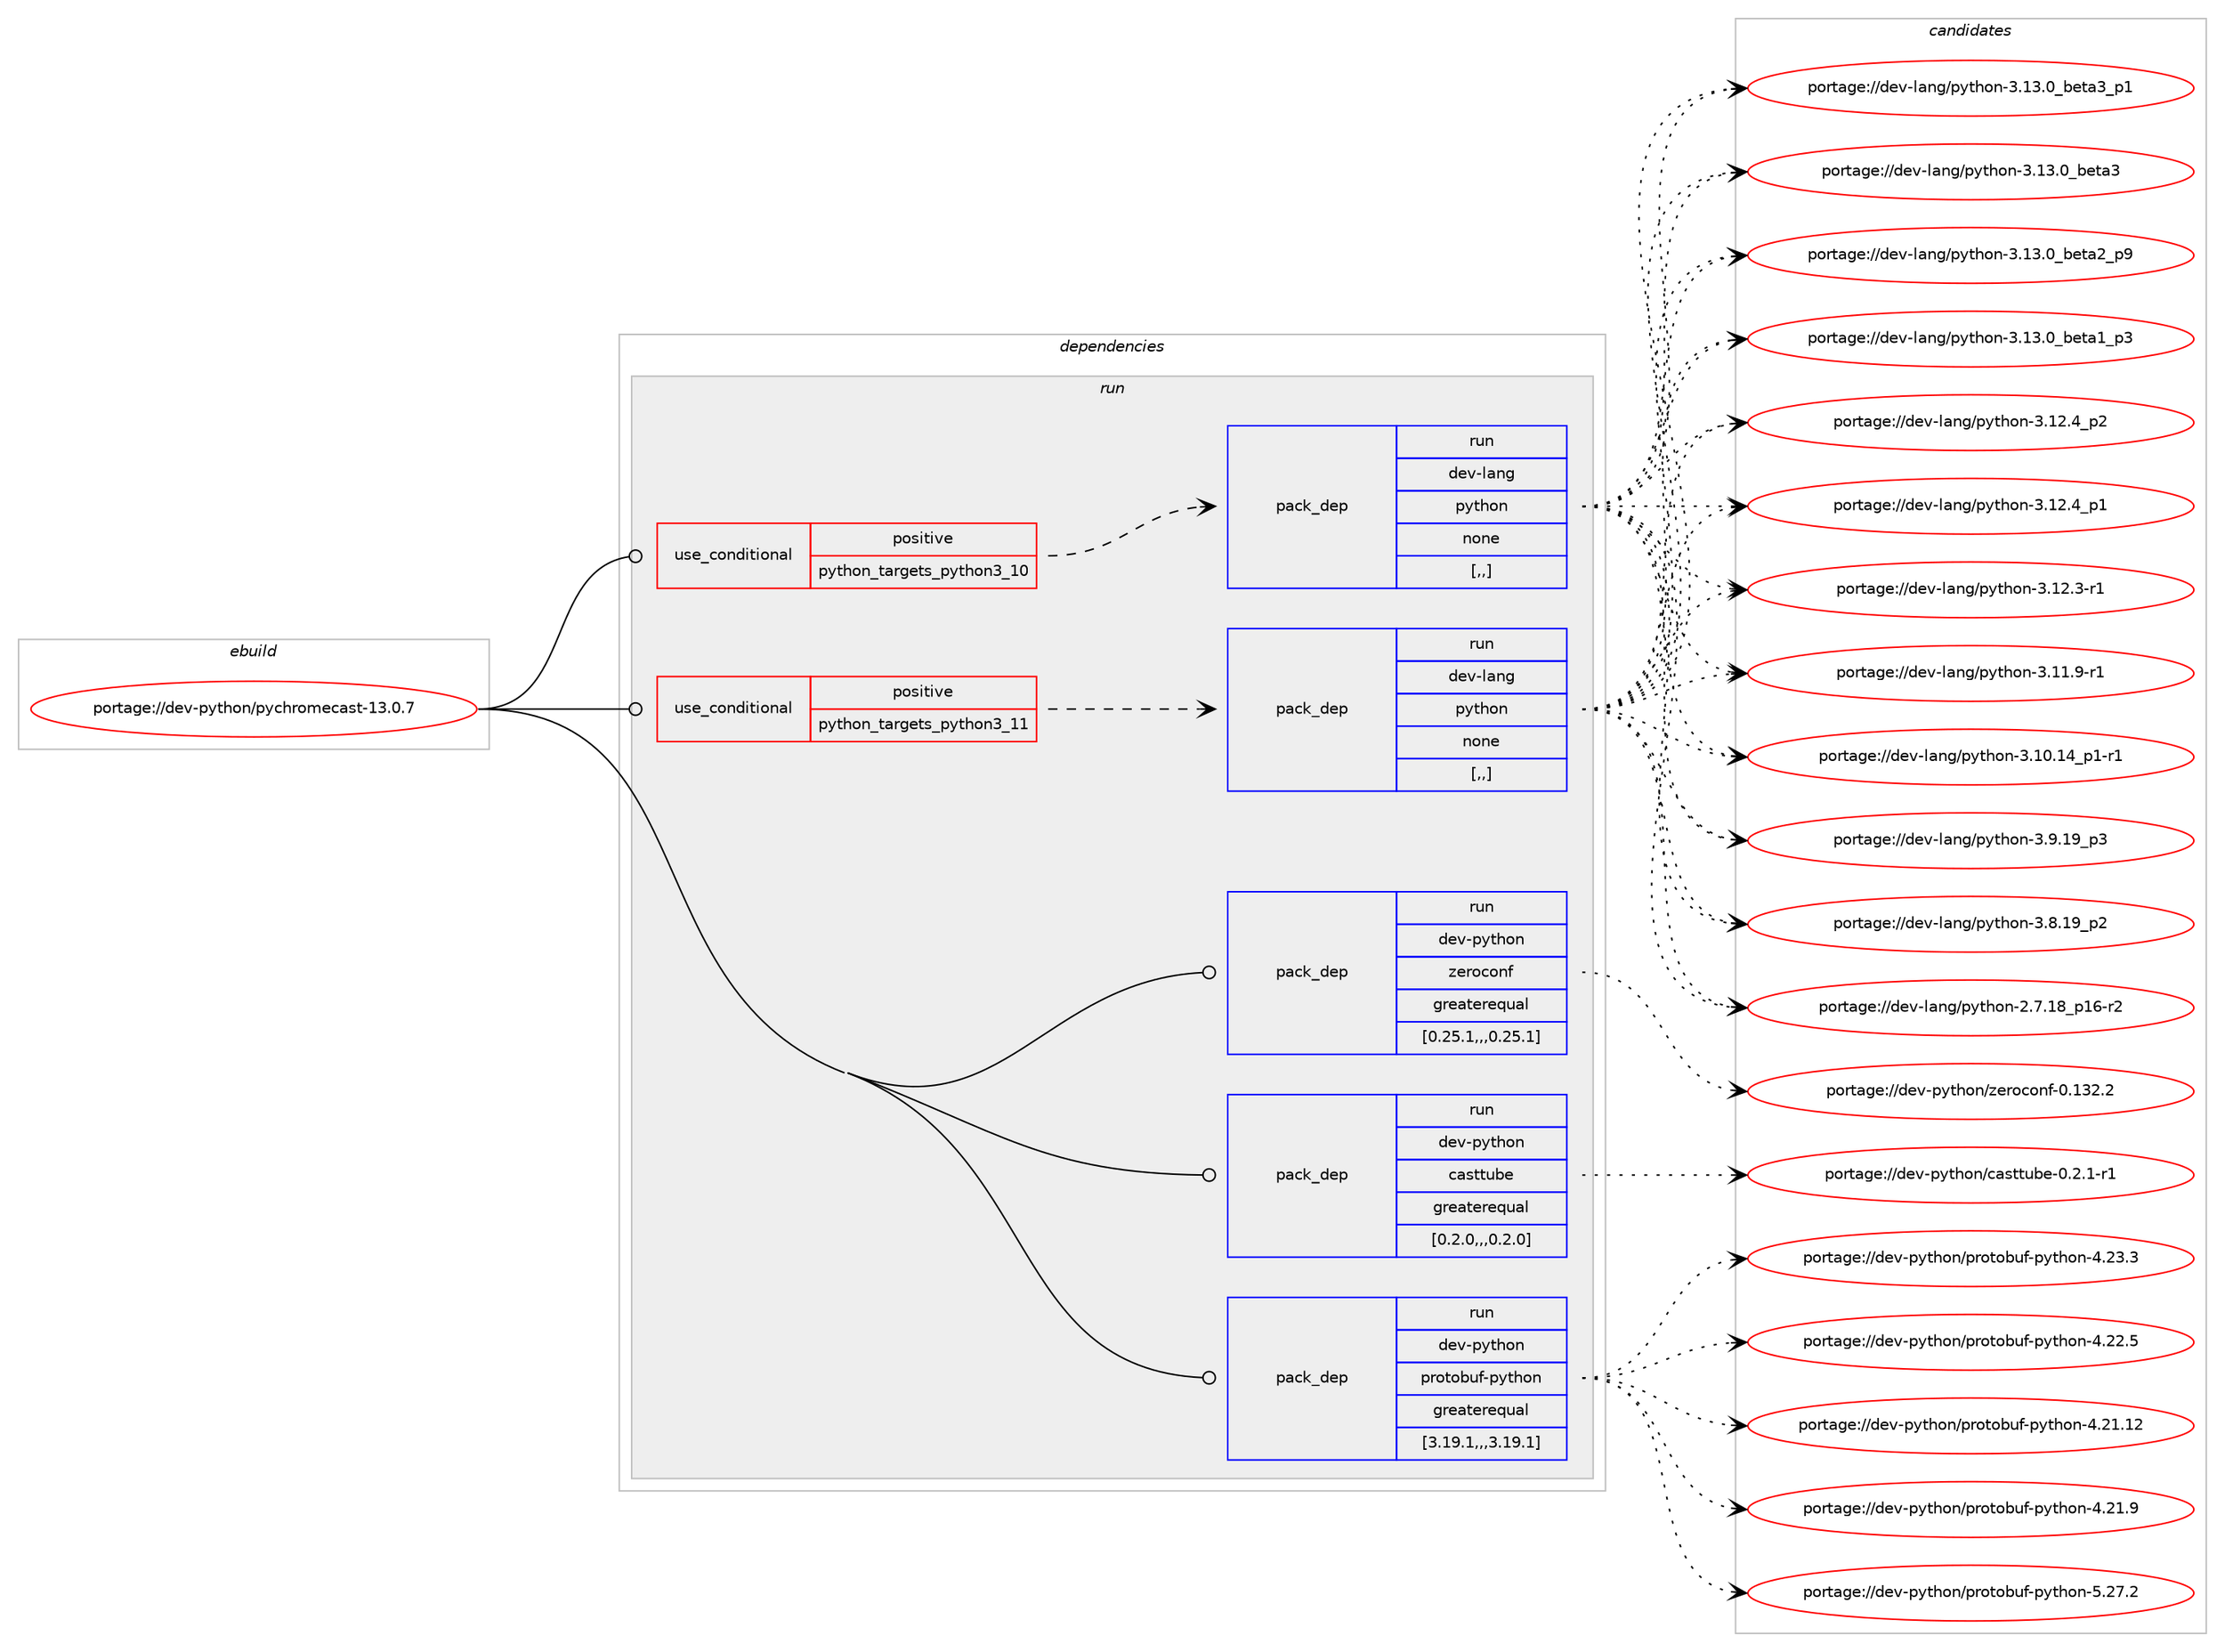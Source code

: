 digraph prolog {

# *************
# Graph options
# *************

newrank=true;
concentrate=true;
compound=true;
graph [rankdir=LR,fontname=Helvetica,fontsize=10,ranksep=1.5];#, ranksep=2.5, nodesep=0.2];
edge  [arrowhead=vee];
node  [fontname=Helvetica,fontsize=10];

# **********
# The ebuild
# **********

subgraph cluster_leftcol {
color=gray;
label=<<i>ebuild</i>>;
id [label="portage://dev-python/pychromecast-13.0.7", color=red, width=4, href="../dev-python/pychromecast-13.0.7.svg"];
}

# ****************
# The dependencies
# ****************

subgraph cluster_midcol {
color=gray;
label=<<i>dependencies</i>>;
subgraph cluster_compile {
fillcolor="#eeeeee";
style=filled;
label=<<i>compile</i>>;
}
subgraph cluster_compileandrun {
fillcolor="#eeeeee";
style=filled;
label=<<i>compile and run</i>>;
}
subgraph cluster_run {
fillcolor="#eeeeee";
style=filled;
label=<<i>run</i>>;
subgraph cond36568 {
dependency155661 [label=<<TABLE BORDER="0" CELLBORDER="1" CELLSPACING="0" CELLPADDING="4"><TR><TD ROWSPAN="3" CELLPADDING="10">use_conditional</TD></TR><TR><TD>positive</TD></TR><TR><TD>python_targets_python3_10</TD></TR></TABLE>>, shape=none, color=red];
subgraph pack117842 {
dependency155662 [label=<<TABLE BORDER="0" CELLBORDER="1" CELLSPACING="0" CELLPADDING="4" WIDTH="220"><TR><TD ROWSPAN="6" CELLPADDING="30">pack_dep</TD></TR><TR><TD WIDTH="110">run</TD></TR><TR><TD>dev-lang</TD></TR><TR><TD>python</TD></TR><TR><TD>none</TD></TR><TR><TD>[,,]</TD></TR></TABLE>>, shape=none, color=blue];
}
dependency155661:e -> dependency155662:w [weight=20,style="dashed",arrowhead="vee"];
}
id:e -> dependency155661:w [weight=20,style="solid",arrowhead="odot"];
subgraph cond36569 {
dependency155663 [label=<<TABLE BORDER="0" CELLBORDER="1" CELLSPACING="0" CELLPADDING="4"><TR><TD ROWSPAN="3" CELLPADDING="10">use_conditional</TD></TR><TR><TD>positive</TD></TR><TR><TD>python_targets_python3_11</TD></TR></TABLE>>, shape=none, color=red];
subgraph pack117843 {
dependency155664 [label=<<TABLE BORDER="0" CELLBORDER="1" CELLSPACING="0" CELLPADDING="4" WIDTH="220"><TR><TD ROWSPAN="6" CELLPADDING="30">pack_dep</TD></TR><TR><TD WIDTH="110">run</TD></TR><TR><TD>dev-lang</TD></TR><TR><TD>python</TD></TR><TR><TD>none</TD></TR><TR><TD>[,,]</TD></TR></TABLE>>, shape=none, color=blue];
}
dependency155663:e -> dependency155664:w [weight=20,style="dashed",arrowhead="vee"];
}
id:e -> dependency155663:w [weight=20,style="solid",arrowhead="odot"];
subgraph pack117844 {
dependency155665 [label=<<TABLE BORDER="0" CELLBORDER="1" CELLSPACING="0" CELLPADDING="4" WIDTH="220"><TR><TD ROWSPAN="6" CELLPADDING="30">pack_dep</TD></TR><TR><TD WIDTH="110">run</TD></TR><TR><TD>dev-python</TD></TR><TR><TD>casttube</TD></TR><TR><TD>greaterequal</TD></TR><TR><TD>[0.2.0,,,0.2.0]</TD></TR></TABLE>>, shape=none, color=blue];
}
id:e -> dependency155665:w [weight=20,style="solid",arrowhead="odot"];
subgraph pack117845 {
dependency155666 [label=<<TABLE BORDER="0" CELLBORDER="1" CELLSPACING="0" CELLPADDING="4" WIDTH="220"><TR><TD ROWSPAN="6" CELLPADDING="30">pack_dep</TD></TR><TR><TD WIDTH="110">run</TD></TR><TR><TD>dev-python</TD></TR><TR><TD>protobuf-python</TD></TR><TR><TD>greaterequal</TD></TR><TR><TD>[3.19.1,,,3.19.1]</TD></TR></TABLE>>, shape=none, color=blue];
}
id:e -> dependency155666:w [weight=20,style="solid",arrowhead="odot"];
subgraph pack117846 {
dependency155667 [label=<<TABLE BORDER="0" CELLBORDER="1" CELLSPACING="0" CELLPADDING="4" WIDTH="220"><TR><TD ROWSPAN="6" CELLPADDING="30">pack_dep</TD></TR><TR><TD WIDTH="110">run</TD></TR><TR><TD>dev-python</TD></TR><TR><TD>zeroconf</TD></TR><TR><TD>greaterequal</TD></TR><TR><TD>[0.25.1,,,0.25.1]</TD></TR></TABLE>>, shape=none, color=blue];
}
id:e -> dependency155667:w [weight=20,style="solid",arrowhead="odot"];
}
}

# **************
# The candidates
# **************

subgraph cluster_choices {
rank=same;
color=gray;
label=<<i>candidates</i>>;

subgraph choice117842 {
color=black;
nodesep=1;
choice10010111845108971101034711212111610411111045514649514648959810111697519511249 [label="portage://dev-lang/python-3.13.0_beta3_p1", color=red, width=4,href="../dev-lang/python-3.13.0_beta3_p1.svg"];
choice1001011184510897110103471121211161041111104551464951464895981011169751 [label="portage://dev-lang/python-3.13.0_beta3", color=red, width=4,href="../dev-lang/python-3.13.0_beta3.svg"];
choice10010111845108971101034711212111610411111045514649514648959810111697509511257 [label="portage://dev-lang/python-3.13.0_beta2_p9", color=red, width=4,href="../dev-lang/python-3.13.0_beta2_p9.svg"];
choice10010111845108971101034711212111610411111045514649514648959810111697499511251 [label="portage://dev-lang/python-3.13.0_beta1_p3", color=red, width=4,href="../dev-lang/python-3.13.0_beta1_p3.svg"];
choice100101118451089711010347112121116104111110455146495046529511250 [label="portage://dev-lang/python-3.12.4_p2", color=red, width=4,href="../dev-lang/python-3.12.4_p2.svg"];
choice100101118451089711010347112121116104111110455146495046529511249 [label="portage://dev-lang/python-3.12.4_p1", color=red, width=4,href="../dev-lang/python-3.12.4_p1.svg"];
choice100101118451089711010347112121116104111110455146495046514511449 [label="portage://dev-lang/python-3.12.3-r1", color=red, width=4,href="../dev-lang/python-3.12.3-r1.svg"];
choice100101118451089711010347112121116104111110455146494946574511449 [label="portage://dev-lang/python-3.11.9-r1", color=red, width=4,href="../dev-lang/python-3.11.9-r1.svg"];
choice100101118451089711010347112121116104111110455146494846495295112494511449 [label="portage://dev-lang/python-3.10.14_p1-r1", color=red, width=4,href="../dev-lang/python-3.10.14_p1-r1.svg"];
choice100101118451089711010347112121116104111110455146574649579511251 [label="portage://dev-lang/python-3.9.19_p3", color=red, width=4,href="../dev-lang/python-3.9.19_p3.svg"];
choice100101118451089711010347112121116104111110455146564649579511250 [label="portage://dev-lang/python-3.8.19_p2", color=red, width=4,href="../dev-lang/python-3.8.19_p2.svg"];
choice100101118451089711010347112121116104111110455046554649569511249544511450 [label="portage://dev-lang/python-2.7.18_p16-r2", color=red, width=4,href="../dev-lang/python-2.7.18_p16-r2.svg"];
dependency155662:e -> choice10010111845108971101034711212111610411111045514649514648959810111697519511249:w [style=dotted,weight="100"];
dependency155662:e -> choice1001011184510897110103471121211161041111104551464951464895981011169751:w [style=dotted,weight="100"];
dependency155662:e -> choice10010111845108971101034711212111610411111045514649514648959810111697509511257:w [style=dotted,weight="100"];
dependency155662:e -> choice10010111845108971101034711212111610411111045514649514648959810111697499511251:w [style=dotted,weight="100"];
dependency155662:e -> choice100101118451089711010347112121116104111110455146495046529511250:w [style=dotted,weight="100"];
dependency155662:e -> choice100101118451089711010347112121116104111110455146495046529511249:w [style=dotted,weight="100"];
dependency155662:e -> choice100101118451089711010347112121116104111110455146495046514511449:w [style=dotted,weight="100"];
dependency155662:e -> choice100101118451089711010347112121116104111110455146494946574511449:w [style=dotted,weight="100"];
dependency155662:e -> choice100101118451089711010347112121116104111110455146494846495295112494511449:w [style=dotted,weight="100"];
dependency155662:e -> choice100101118451089711010347112121116104111110455146574649579511251:w [style=dotted,weight="100"];
dependency155662:e -> choice100101118451089711010347112121116104111110455146564649579511250:w [style=dotted,weight="100"];
dependency155662:e -> choice100101118451089711010347112121116104111110455046554649569511249544511450:w [style=dotted,weight="100"];
}
subgraph choice117843 {
color=black;
nodesep=1;
choice10010111845108971101034711212111610411111045514649514648959810111697519511249 [label="portage://dev-lang/python-3.13.0_beta3_p1", color=red, width=4,href="../dev-lang/python-3.13.0_beta3_p1.svg"];
choice1001011184510897110103471121211161041111104551464951464895981011169751 [label="portage://dev-lang/python-3.13.0_beta3", color=red, width=4,href="../dev-lang/python-3.13.0_beta3.svg"];
choice10010111845108971101034711212111610411111045514649514648959810111697509511257 [label="portage://dev-lang/python-3.13.0_beta2_p9", color=red, width=4,href="../dev-lang/python-3.13.0_beta2_p9.svg"];
choice10010111845108971101034711212111610411111045514649514648959810111697499511251 [label="portage://dev-lang/python-3.13.0_beta1_p3", color=red, width=4,href="../dev-lang/python-3.13.0_beta1_p3.svg"];
choice100101118451089711010347112121116104111110455146495046529511250 [label="portage://dev-lang/python-3.12.4_p2", color=red, width=4,href="../dev-lang/python-3.12.4_p2.svg"];
choice100101118451089711010347112121116104111110455146495046529511249 [label="portage://dev-lang/python-3.12.4_p1", color=red, width=4,href="../dev-lang/python-3.12.4_p1.svg"];
choice100101118451089711010347112121116104111110455146495046514511449 [label="portage://dev-lang/python-3.12.3-r1", color=red, width=4,href="../dev-lang/python-3.12.3-r1.svg"];
choice100101118451089711010347112121116104111110455146494946574511449 [label="portage://dev-lang/python-3.11.9-r1", color=red, width=4,href="../dev-lang/python-3.11.9-r1.svg"];
choice100101118451089711010347112121116104111110455146494846495295112494511449 [label="portage://dev-lang/python-3.10.14_p1-r1", color=red, width=4,href="../dev-lang/python-3.10.14_p1-r1.svg"];
choice100101118451089711010347112121116104111110455146574649579511251 [label="portage://dev-lang/python-3.9.19_p3", color=red, width=4,href="../dev-lang/python-3.9.19_p3.svg"];
choice100101118451089711010347112121116104111110455146564649579511250 [label="portage://dev-lang/python-3.8.19_p2", color=red, width=4,href="../dev-lang/python-3.8.19_p2.svg"];
choice100101118451089711010347112121116104111110455046554649569511249544511450 [label="portage://dev-lang/python-2.7.18_p16-r2", color=red, width=4,href="../dev-lang/python-2.7.18_p16-r2.svg"];
dependency155664:e -> choice10010111845108971101034711212111610411111045514649514648959810111697519511249:w [style=dotted,weight="100"];
dependency155664:e -> choice1001011184510897110103471121211161041111104551464951464895981011169751:w [style=dotted,weight="100"];
dependency155664:e -> choice10010111845108971101034711212111610411111045514649514648959810111697509511257:w [style=dotted,weight="100"];
dependency155664:e -> choice10010111845108971101034711212111610411111045514649514648959810111697499511251:w [style=dotted,weight="100"];
dependency155664:e -> choice100101118451089711010347112121116104111110455146495046529511250:w [style=dotted,weight="100"];
dependency155664:e -> choice100101118451089711010347112121116104111110455146495046529511249:w [style=dotted,weight="100"];
dependency155664:e -> choice100101118451089711010347112121116104111110455146495046514511449:w [style=dotted,weight="100"];
dependency155664:e -> choice100101118451089711010347112121116104111110455146494946574511449:w [style=dotted,weight="100"];
dependency155664:e -> choice100101118451089711010347112121116104111110455146494846495295112494511449:w [style=dotted,weight="100"];
dependency155664:e -> choice100101118451089711010347112121116104111110455146574649579511251:w [style=dotted,weight="100"];
dependency155664:e -> choice100101118451089711010347112121116104111110455146564649579511250:w [style=dotted,weight="100"];
dependency155664:e -> choice100101118451089711010347112121116104111110455046554649569511249544511450:w [style=dotted,weight="100"];
}
subgraph choice117844 {
color=black;
nodesep=1;
choice10010111845112121116104111110479997115116116117981014548465046494511449 [label="portage://dev-python/casttube-0.2.1-r1", color=red, width=4,href="../dev-python/casttube-0.2.1-r1.svg"];
dependency155665:e -> choice10010111845112121116104111110479997115116116117981014548465046494511449:w [style=dotted,weight="100"];
}
subgraph choice117845 {
color=black;
nodesep=1;
choice1001011184511212111610411111047112114111116111981171024511212111610411111045534650554650 [label="portage://dev-python/protobuf-python-5.27.2", color=red, width=4,href="../dev-python/protobuf-python-5.27.2.svg"];
choice1001011184511212111610411111047112114111116111981171024511212111610411111045524650514651 [label="portage://dev-python/protobuf-python-4.23.3", color=red, width=4,href="../dev-python/protobuf-python-4.23.3.svg"];
choice1001011184511212111610411111047112114111116111981171024511212111610411111045524650504653 [label="portage://dev-python/protobuf-python-4.22.5", color=red, width=4,href="../dev-python/protobuf-python-4.22.5.svg"];
choice100101118451121211161041111104711211411111611198117102451121211161041111104552465049464950 [label="portage://dev-python/protobuf-python-4.21.12", color=red, width=4,href="../dev-python/protobuf-python-4.21.12.svg"];
choice1001011184511212111610411111047112114111116111981171024511212111610411111045524650494657 [label="portage://dev-python/protobuf-python-4.21.9", color=red, width=4,href="../dev-python/protobuf-python-4.21.9.svg"];
dependency155666:e -> choice1001011184511212111610411111047112114111116111981171024511212111610411111045534650554650:w [style=dotted,weight="100"];
dependency155666:e -> choice1001011184511212111610411111047112114111116111981171024511212111610411111045524650514651:w [style=dotted,weight="100"];
dependency155666:e -> choice1001011184511212111610411111047112114111116111981171024511212111610411111045524650504653:w [style=dotted,weight="100"];
dependency155666:e -> choice100101118451121211161041111104711211411111611198117102451121211161041111104552465049464950:w [style=dotted,weight="100"];
dependency155666:e -> choice1001011184511212111610411111047112114111116111981171024511212111610411111045524650494657:w [style=dotted,weight="100"];
}
subgraph choice117846 {
color=black;
nodesep=1;
choice1001011184511212111610411111047122101114111991111101024548464951504650 [label="portage://dev-python/zeroconf-0.132.2", color=red, width=4,href="../dev-python/zeroconf-0.132.2.svg"];
dependency155667:e -> choice1001011184511212111610411111047122101114111991111101024548464951504650:w [style=dotted,weight="100"];
}
}

}
